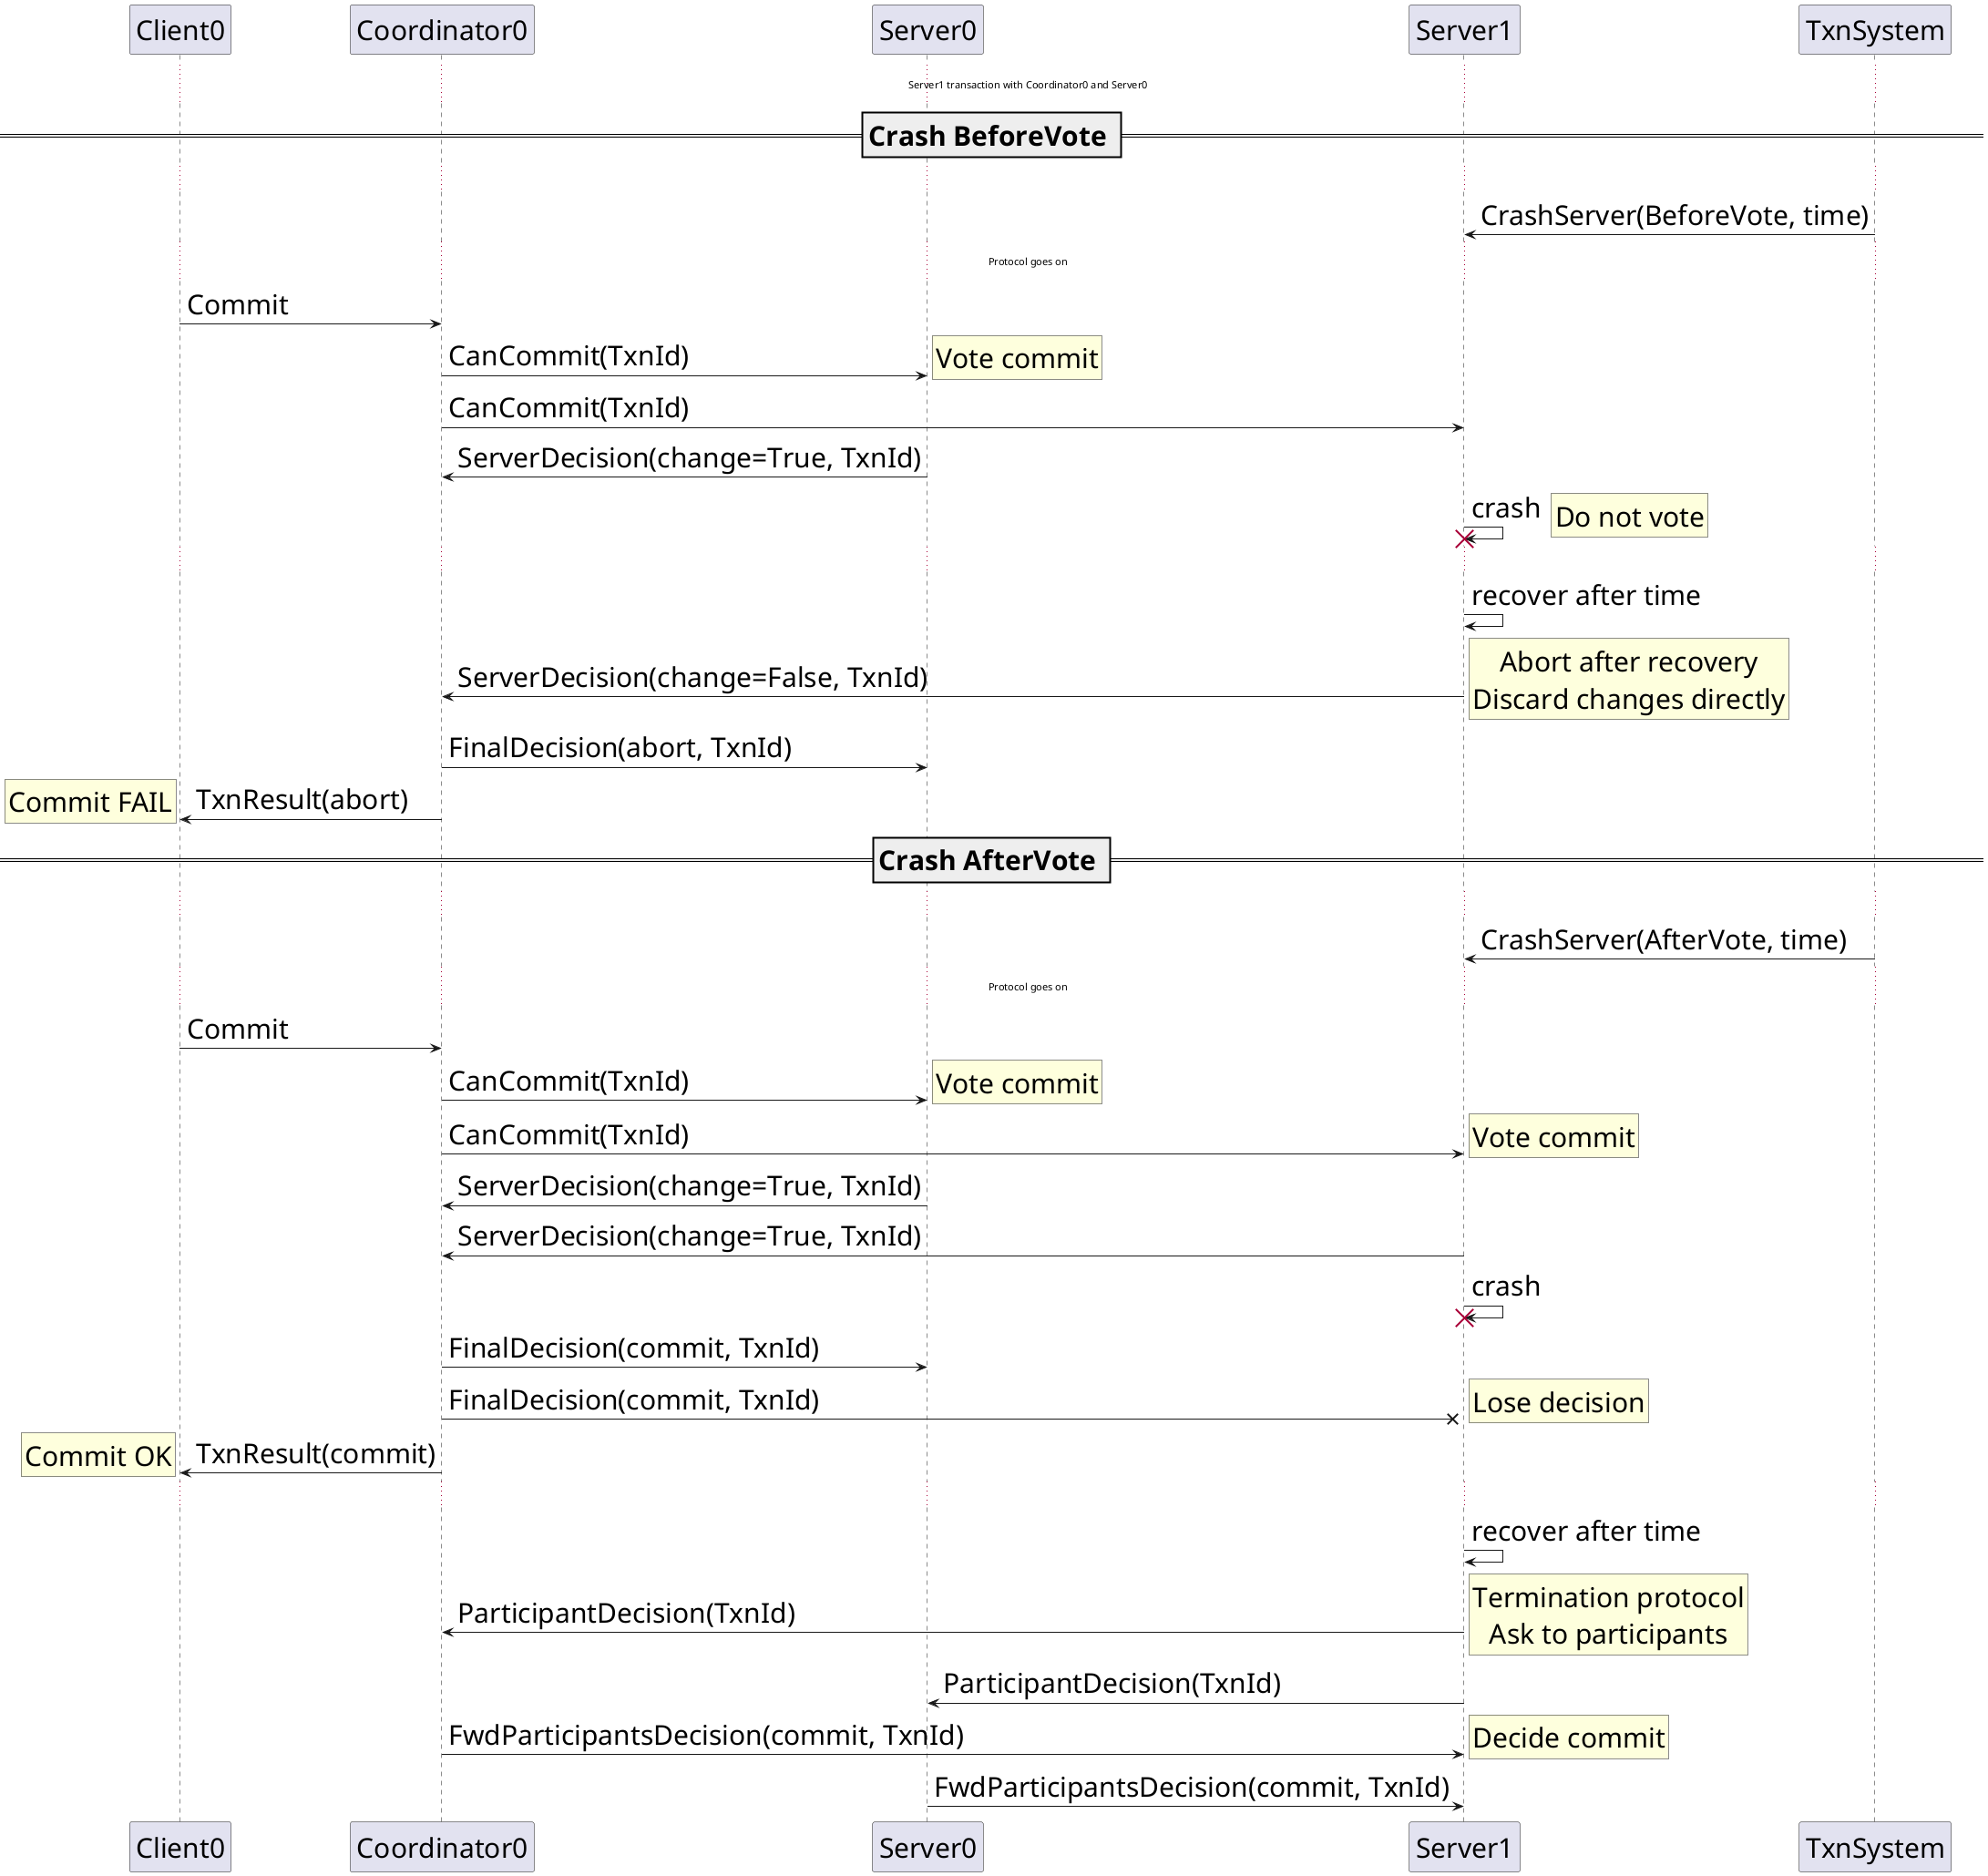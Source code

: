 @startuml Crash Server
skinparam sequenceMessageAlign left
skinparam NoteTextAlignment center

skinparam NoteFontSize 30
skinparam ArrowFontSize 30
skinparam ParticipantFontSize 30
skinparam SequenceDividerFontSize 30
skinparam SequenceDelayFontSize 30

skinparam ParticipantPadding 30

participant Client0
participant Coordinator0
participant Server0
participant Server1
participant TxnSystem

... Server1 transaction with Coordinator0 and Server0 ...
== Crash BeforeVote ==
...
TxnSystem -> Server1: CrashServer(BeforeVote, time)
... Protocol goes on ...
Client0 -> Coordinator0: Commit
Coordinator0 -> Server0: CanCommit(TxnId)
rnote right
Vote commit
end note
Coordinator0 -> Server1: CanCommit(TxnId)
Server0 -> Coordinator0: ServerDecision(change=True, TxnId)

Server1 -> Server1: crash 
destroy Server1
rnote right
Do not vote
end note
...
Server1 -> Server1: recover after time

Server1 -> Coordinator0: ServerDecision(change=False, TxnId)
rnote right
Abort after recovery
Discard changes directly
end note
Coordinator0 -> Server0: FinalDecision(abort, TxnId)
Coordinator0 -> Client0: TxnResult(abort)
rnote left
Commit FAIL
end note

== Crash AfterVote ==
...
TxnSystem -> Server1: CrashServer(AfterVote, time)
... Protocol goes on ...
Client0 -> Coordinator0: Commit
Coordinator0 -> Server0: CanCommit(TxnId)
rnote right
Vote commit
end note
Coordinator0 -> Server1: CanCommit(TxnId)
rnote right
Vote commit
end note
Server0 -> Coordinator0: ServerDecision(change=True, TxnId)
Server1 -> Coordinator0: ServerDecision(change=True, TxnId)

Server1 -> Server1: crash 
destroy Server1

Coordinator0 -> Server0: FinalDecision(commit, TxnId)
Coordinator0 ->x Server1: FinalDecision(commit, TxnId)
rnote right
Lose decision
end note
Coordinator0 -> Client0: TxnResult(commit)
rnote left
Commit OK
end note
...
Server1 -> Server1: recover after time
Server1 -> Coordinator0: ParticipantDecision(TxnId)
rnote right
Termination protocol
Ask to participants
end note
Server1 -> Server0: ParticipantDecision(TxnId)
Coordinator0 -> Server1: FwdParticipantsDecision(commit, TxnId)
rnote right
Decide commit
end note
Server0 -> Server1: FwdParticipantsDecision(commit, TxnId)

@enduml
